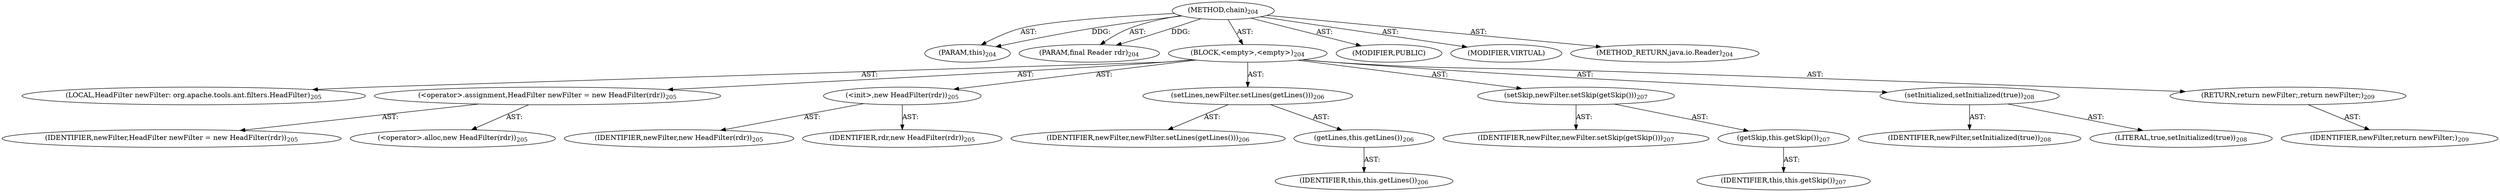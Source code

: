 digraph "chain" {  
"111669149703" [label = <(METHOD,chain)<SUB>204</SUB>> ]
"115964116995" [label = <(PARAM,this)<SUB>204</SUB>> ]
"115964117004" [label = <(PARAM,final Reader rdr)<SUB>204</SUB>> ]
"25769803787" [label = <(BLOCK,&lt;empty&gt;,&lt;empty&gt;)<SUB>204</SUB>> ]
"94489280513" [label = <(LOCAL,HeadFilter newFilter: org.apache.tools.ant.filters.HeadFilter)<SUB>205</SUB>> ]
"30064771148" [label = <(&lt;operator&gt;.assignment,HeadFilter newFilter = new HeadFilter(rdr))<SUB>205</SUB>> ]
"68719476784" [label = <(IDENTIFIER,newFilter,HeadFilter newFilter = new HeadFilter(rdr))<SUB>205</SUB>> ]
"30064771149" [label = <(&lt;operator&gt;.alloc,new HeadFilter(rdr))<SUB>205</SUB>> ]
"30064771150" [label = <(&lt;init&gt;,new HeadFilter(rdr))<SUB>205</SUB>> ]
"68719476785" [label = <(IDENTIFIER,newFilter,new HeadFilter(rdr))<SUB>205</SUB>> ]
"68719476786" [label = <(IDENTIFIER,rdr,new HeadFilter(rdr))<SUB>205</SUB>> ]
"30064771151" [label = <(setLines,newFilter.setLines(getLines()))<SUB>206</SUB>> ]
"68719476787" [label = <(IDENTIFIER,newFilter,newFilter.setLines(getLines()))<SUB>206</SUB>> ]
"30064771152" [label = <(getLines,this.getLines())<SUB>206</SUB>> ]
"68719476742" [label = <(IDENTIFIER,this,this.getLines())<SUB>206</SUB>> ]
"30064771153" [label = <(setSkip,newFilter.setSkip(getSkip()))<SUB>207</SUB>> ]
"68719476788" [label = <(IDENTIFIER,newFilter,newFilter.setSkip(getSkip()))<SUB>207</SUB>> ]
"30064771154" [label = <(getSkip,this.getSkip())<SUB>207</SUB>> ]
"68719476743" [label = <(IDENTIFIER,this,this.getSkip())<SUB>207</SUB>> ]
"30064771155" [label = <(setInitialized,setInitialized(true))<SUB>208</SUB>> ]
"68719476789" [label = <(IDENTIFIER,newFilter,setInitialized(true))<SUB>208</SUB>> ]
"90194313234" [label = <(LITERAL,true,setInitialized(true))<SUB>208</SUB>> ]
"146028888068" [label = <(RETURN,return newFilter;,return newFilter;)<SUB>209</SUB>> ]
"68719476790" [label = <(IDENTIFIER,newFilter,return newFilter;)<SUB>209</SUB>> ]
"133143986202" [label = <(MODIFIER,PUBLIC)> ]
"133143986203" [label = <(MODIFIER,VIRTUAL)> ]
"128849018887" [label = <(METHOD_RETURN,java.io.Reader)<SUB>204</SUB>> ]
  "111669149703" -> "115964116995"  [ label = "AST: "] 
  "111669149703" -> "115964117004"  [ label = "AST: "] 
  "111669149703" -> "25769803787"  [ label = "AST: "] 
  "111669149703" -> "133143986202"  [ label = "AST: "] 
  "111669149703" -> "133143986203"  [ label = "AST: "] 
  "111669149703" -> "128849018887"  [ label = "AST: "] 
  "25769803787" -> "94489280513"  [ label = "AST: "] 
  "25769803787" -> "30064771148"  [ label = "AST: "] 
  "25769803787" -> "30064771150"  [ label = "AST: "] 
  "25769803787" -> "30064771151"  [ label = "AST: "] 
  "25769803787" -> "30064771153"  [ label = "AST: "] 
  "25769803787" -> "30064771155"  [ label = "AST: "] 
  "25769803787" -> "146028888068"  [ label = "AST: "] 
  "30064771148" -> "68719476784"  [ label = "AST: "] 
  "30064771148" -> "30064771149"  [ label = "AST: "] 
  "30064771150" -> "68719476785"  [ label = "AST: "] 
  "30064771150" -> "68719476786"  [ label = "AST: "] 
  "30064771151" -> "68719476787"  [ label = "AST: "] 
  "30064771151" -> "30064771152"  [ label = "AST: "] 
  "30064771152" -> "68719476742"  [ label = "AST: "] 
  "30064771153" -> "68719476788"  [ label = "AST: "] 
  "30064771153" -> "30064771154"  [ label = "AST: "] 
  "30064771154" -> "68719476743"  [ label = "AST: "] 
  "30064771155" -> "68719476789"  [ label = "AST: "] 
  "30064771155" -> "90194313234"  [ label = "AST: "] 
  "146028888068" -> "68719476790"  [ label = "AST: "] 
  "111669149703" -> "115964116995"  [ label = "DDG: "] 
  "111669149703" -> "115964117004"  [ label = "DDG: "] 
}
